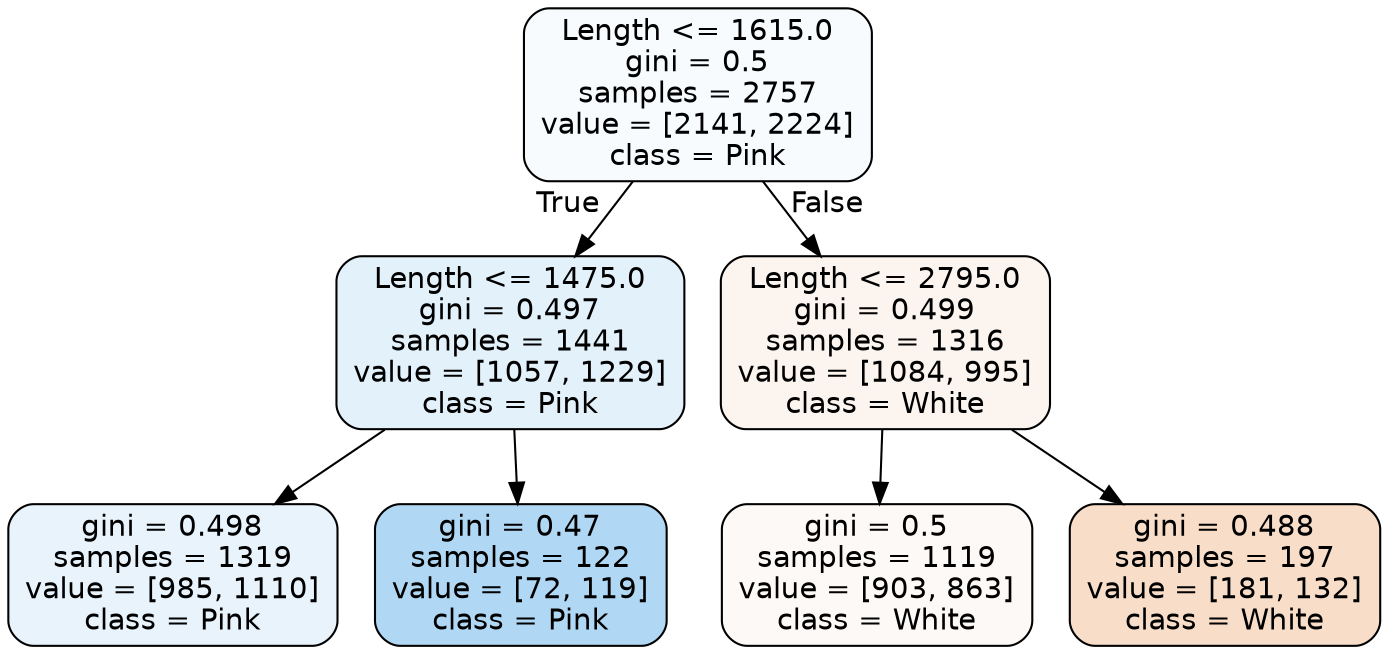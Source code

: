 digraph Tree {
node [shape=box, style="filled, rounded", color="black", fontname=helvetica] ;
edge [fontname=helvetica] ;
0 [label="Length <= 1615.0\ngini = 0.5\nsamples = 2757\nvalue = [2141, 2224]\nclass = Pink", fillcolor="#399de50a"] ;
1 [label="Length <= 1475.0\ngini = 0.497\nsamples = 1441\nvalue = [1057, 1229]\nclass = Pink", fillcolor="#399de524"] ;
0 -> 1 [labeldistance=2.5, labelangle=45, headlabel="True"] ;
2 [label="gini = 0.498\nsamples = 1319\nvalue = [985, 1110]\nclass = Pink", fillcolor="#399de51d"] ;
1 -> 2 ;
3 [label="gini = 0.47\nsamples = 122\nvalue = [72, 119]\nclass = Pink", fillcolor="#399de565"] ;
1 -> 3 ;
4 [label="Length <= 2795.0\ngini = 0.499\nsamples = 1316\nvalue = [1084, 995]\nclass = White", fillcolor="#e5813915"] ;
0 -> 4 [labeldistance=2.5, labelangle=-45, headlabel="False"] ;
5 [label="gini = 0.5\nsamples = 1119\nvalue = [903, 863]\nclass = White", fillcolor="#e581390b"] ;
4 -> 5 ;
6 [label="gini = 0.488\nsamples = 197\nvalue = [181, 132]\nclass = White", fillcolor="#e5813945"] ;
4 -> 6 ;
}